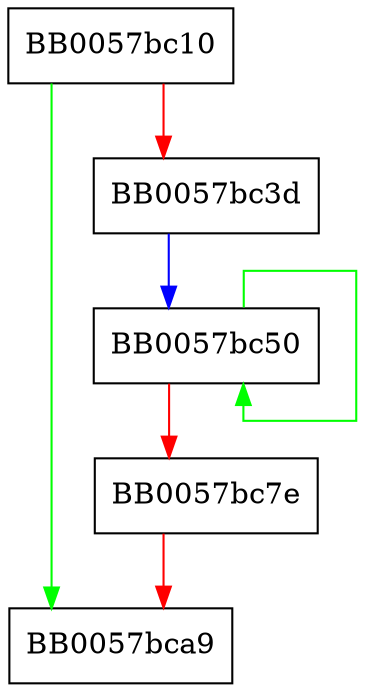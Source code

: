 digraph DH_compute_key {
  node [shape="box"];
  graph [splines=ortho];
  BB0057bc10 -> BB0057bca9 [color="green"];
  BB0057bc10 -> BB0057bc3d [color="red"];
  BB0057bc3d -> BB0057bc50 [color="blue"];
  BB0057bc50 -> BB0057bc50 [color="green"];
  BB0057bc50 -> BB0057bc7e [color="red"];
  BB0057bc7e -> BB0057bca9 [color="red"];
}